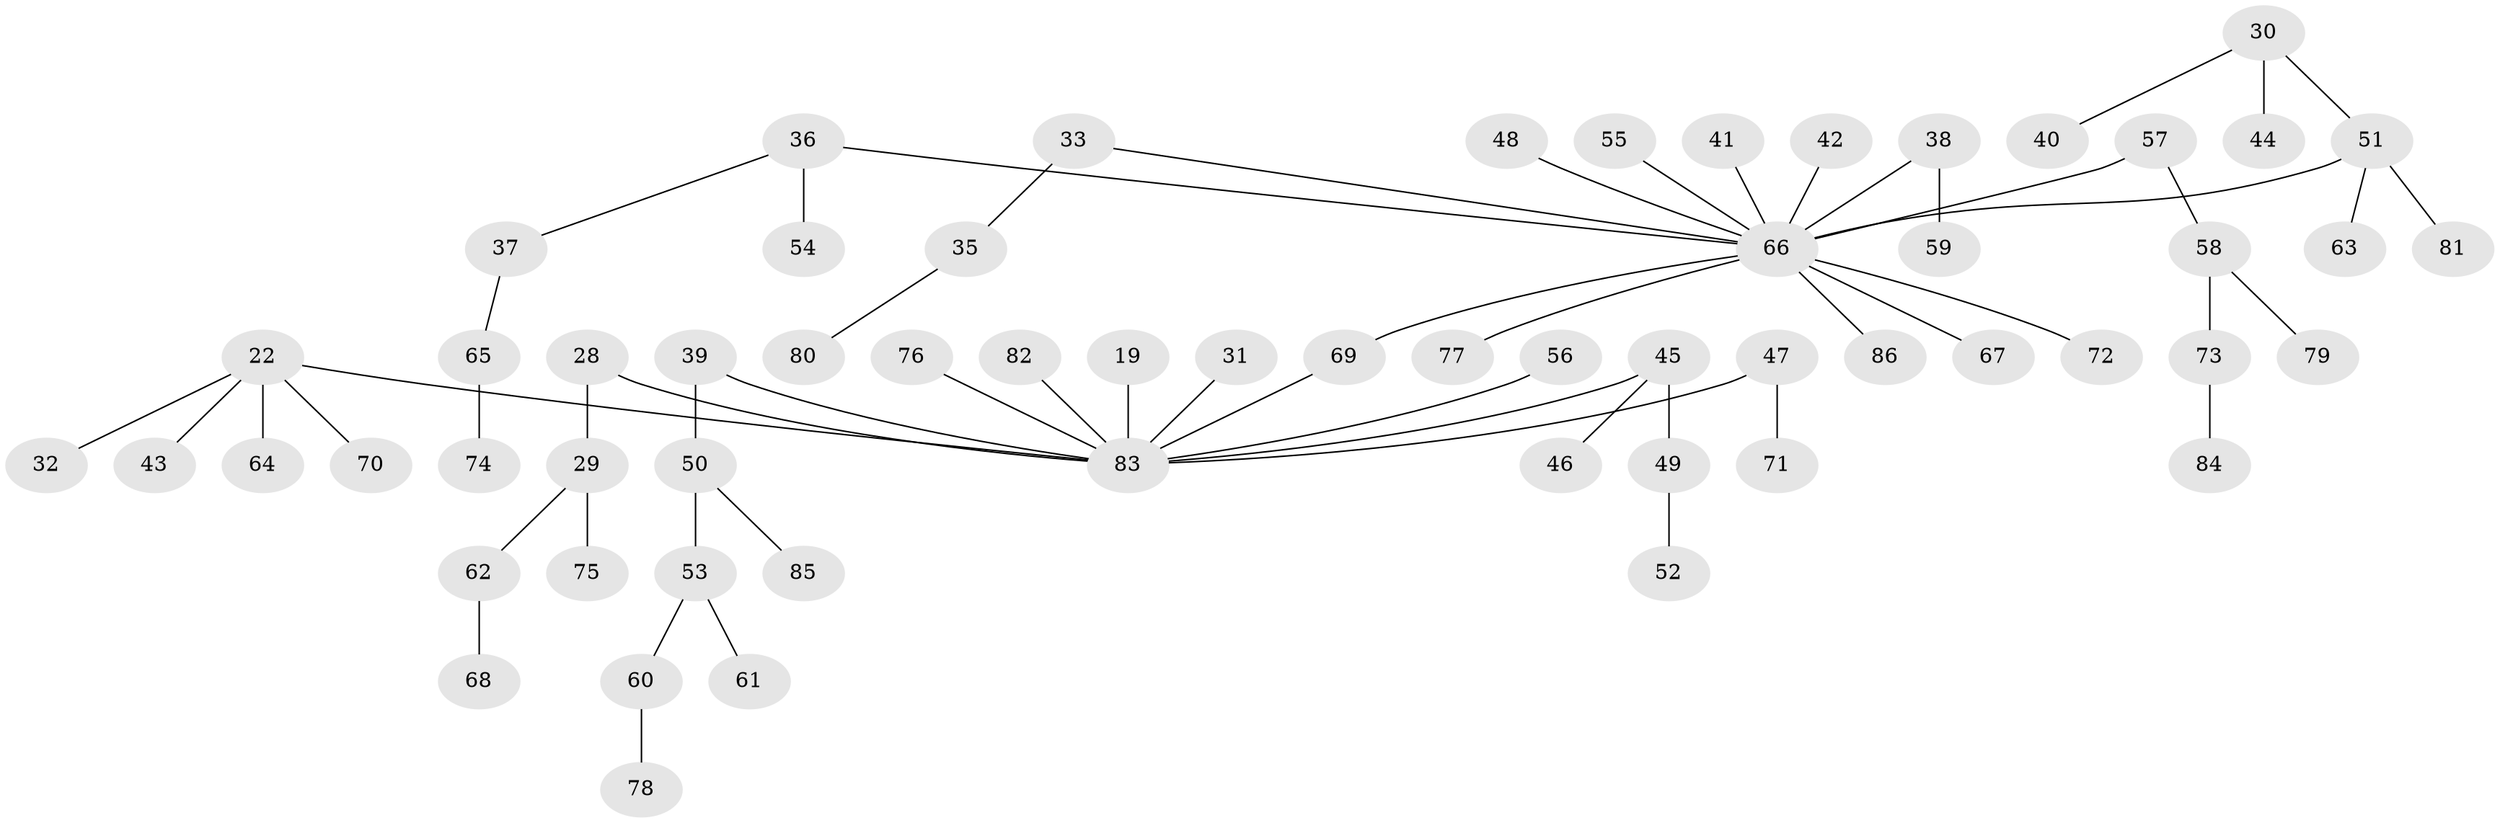 // original degree distribution, {7: 0.011627906976744186, 2: 0.26744186046511625, 3: 0.18604651162790697, 4: 0.011627906976744186, 5: 0.05813953488372093, 1: 0.46511627906976744}
// Generated by graph-tools (version 1.1) at 2025/56/03/04/25 21:56:51]
// undirected, 60 vertices, 59 edges
graph export_dot {
graph [start="1"]
  node [color=gray90,style=filled];
  19;
  22 [super="+15+20"];
  28;
  29;
  30;
  31;
  32;
  33;
  35;
  36 [super="+27"];
  37;
  38;
  39;
  40;
  41;
  42;
  43;
  44;
  45;
  46;
  47;
  48;
  49;
  50;
  51 [super="+23"];
  52;
  53;
  54;
  55;
  56;
  57;
  58;
  59;
  60;
  61;
  62;
  63;
  64;
  65;
  66 [super="+1+2+3+5+4+16+7+11+26+21+34"];
  67;
  68;
  69 [super="+8"];
  70;
  71;
  72;
  73;
  74;
  75;
  76;
  77;
  78;
  79;
  80;
  81;
  82;
  83 [super="+13+12+17+25+18"];
  84;
  85;
  86;
  19 -- 83;
  22 -- 32;
  22 -- 64;
  22 -- 43;
  22 -- 70;
  22 -- 83;
  28 -- 29;
  28 -- 83;
  29 -- 62;
  29 -- 75;
  30 -- 40;
  30 -- 44;
  30 -- 51;
  31 -- 83;
  33 -- 35;
  33 -- 66;
  35 -- 80;
  36 -- 37;
  36 -- 66;
  36 -- 54;
  37 -- 65;
  38 -- 59;
  38 -- 66;
  39 -- 50;
  39 -- 83;
  41 -- 66;
  42 -- 66;
  45 -- 46;
  45 -- 49;
  45 -- 83;
  47 -- 71;
  47 -- 83;
  48 -- 66;
  49 -- 52;
  50 -- 53;
  50 -- 85;
  51 -- 63;
  51 -- 81;
  51 -- 66;
  53 -- 60;
  53 -- 61;
  55 -- 66;
  56 -- 83;
  57 -- 58;
  57 -- 66;
  58 -- 73;
  58 -- 79;
  60 -- 78;
  62 -- 68;
  65 -- 74;
  66 -- 67;
  66 -- 69;
  66 -- 86;
  66 -- 77;
  66 -- 72;
  69 -- 83;
  73 -- 84;
  76 -- 83;
  82 -- 83;
}
